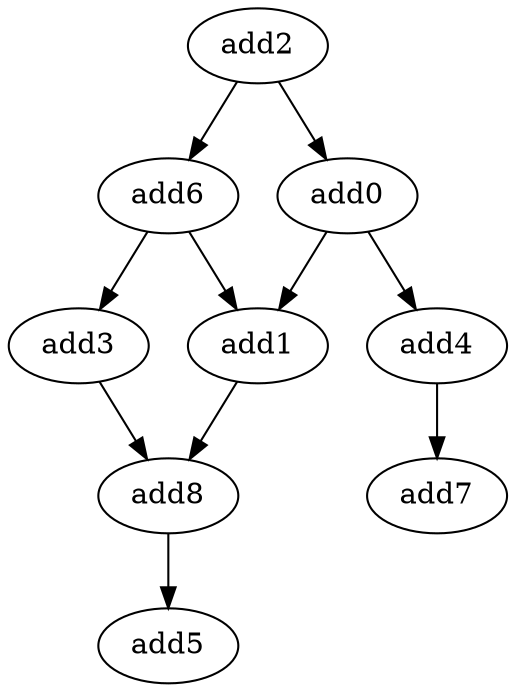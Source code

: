 strict digraph  {
add8 [opcode=add];
add7 [opcode=add];
add1 [opcode=add];
add6 [opcode=add];
add4 [opcode=add];
add2 [opcode=add];
add5 [opcode=add];
add0 [opcode=add];
add3 [opcode=add];
add8 -> add5;
add1 -> add8;
add6 -> add1;
add6 -> add3;
add4 -> add7;
add2 -> add0;
add2 -> add6;
add0 -> add4;
add0 -> add1;
add3 -> add8;
}
